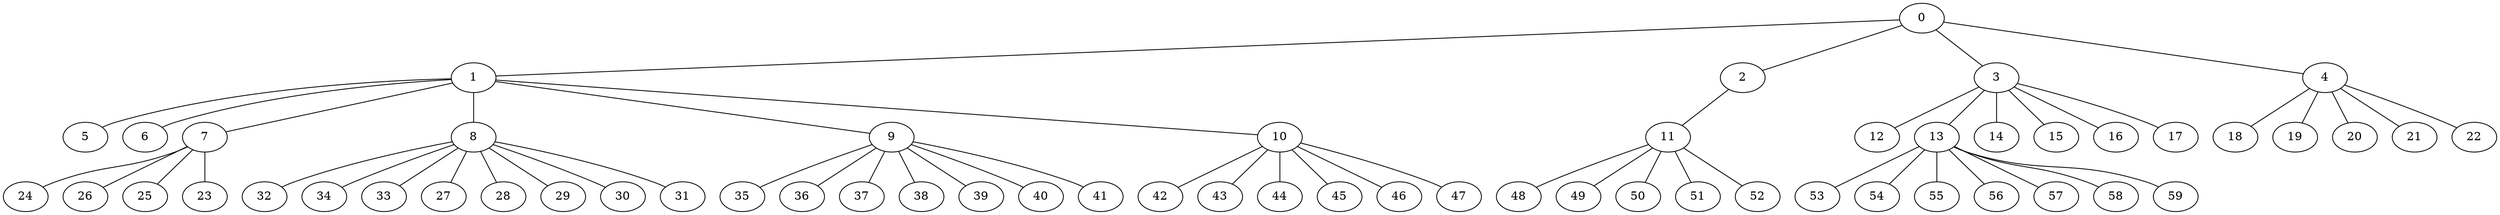
graph graphname {
    0 -- 1
0 -- 2
0 -- 3
0 -- 4
1 -- 5
1 -- 6
1 -- 7
1 -- 8
1 -- 9
1 -- 10
2 -- 11
3 -- 12
3 -- 13
3 -- 14
3 -- 15
3 -- 16
3 -- 17
4 -- 18
4 -- 19
4 -- 20
4 -- 21
4 -- 22
7 -- 24
7 -- 26
7 -- 25
7 -- 23
8 -- 32
8 -- 34
8 -- 33
8 -- 27
8 -- 28
8 -- 29
8 -- 30
8 -- 31
9 -- 35
9 -- 36
9 -- 37
9 -- 38
9 -- 39
9 -- 40
9 -- 41
10 -- 42
10 -- 43
10 -- 44
10 -- 45
10 -- 46
10 -- 47
11 -- 48
11 -- 49
11 -- 50
11 -- 51
11 -- 52
13 -- 53
13 -- 54
13 -- 55
13 -- 56
13 -- 57
13 -- 58
13 -- 59

}
